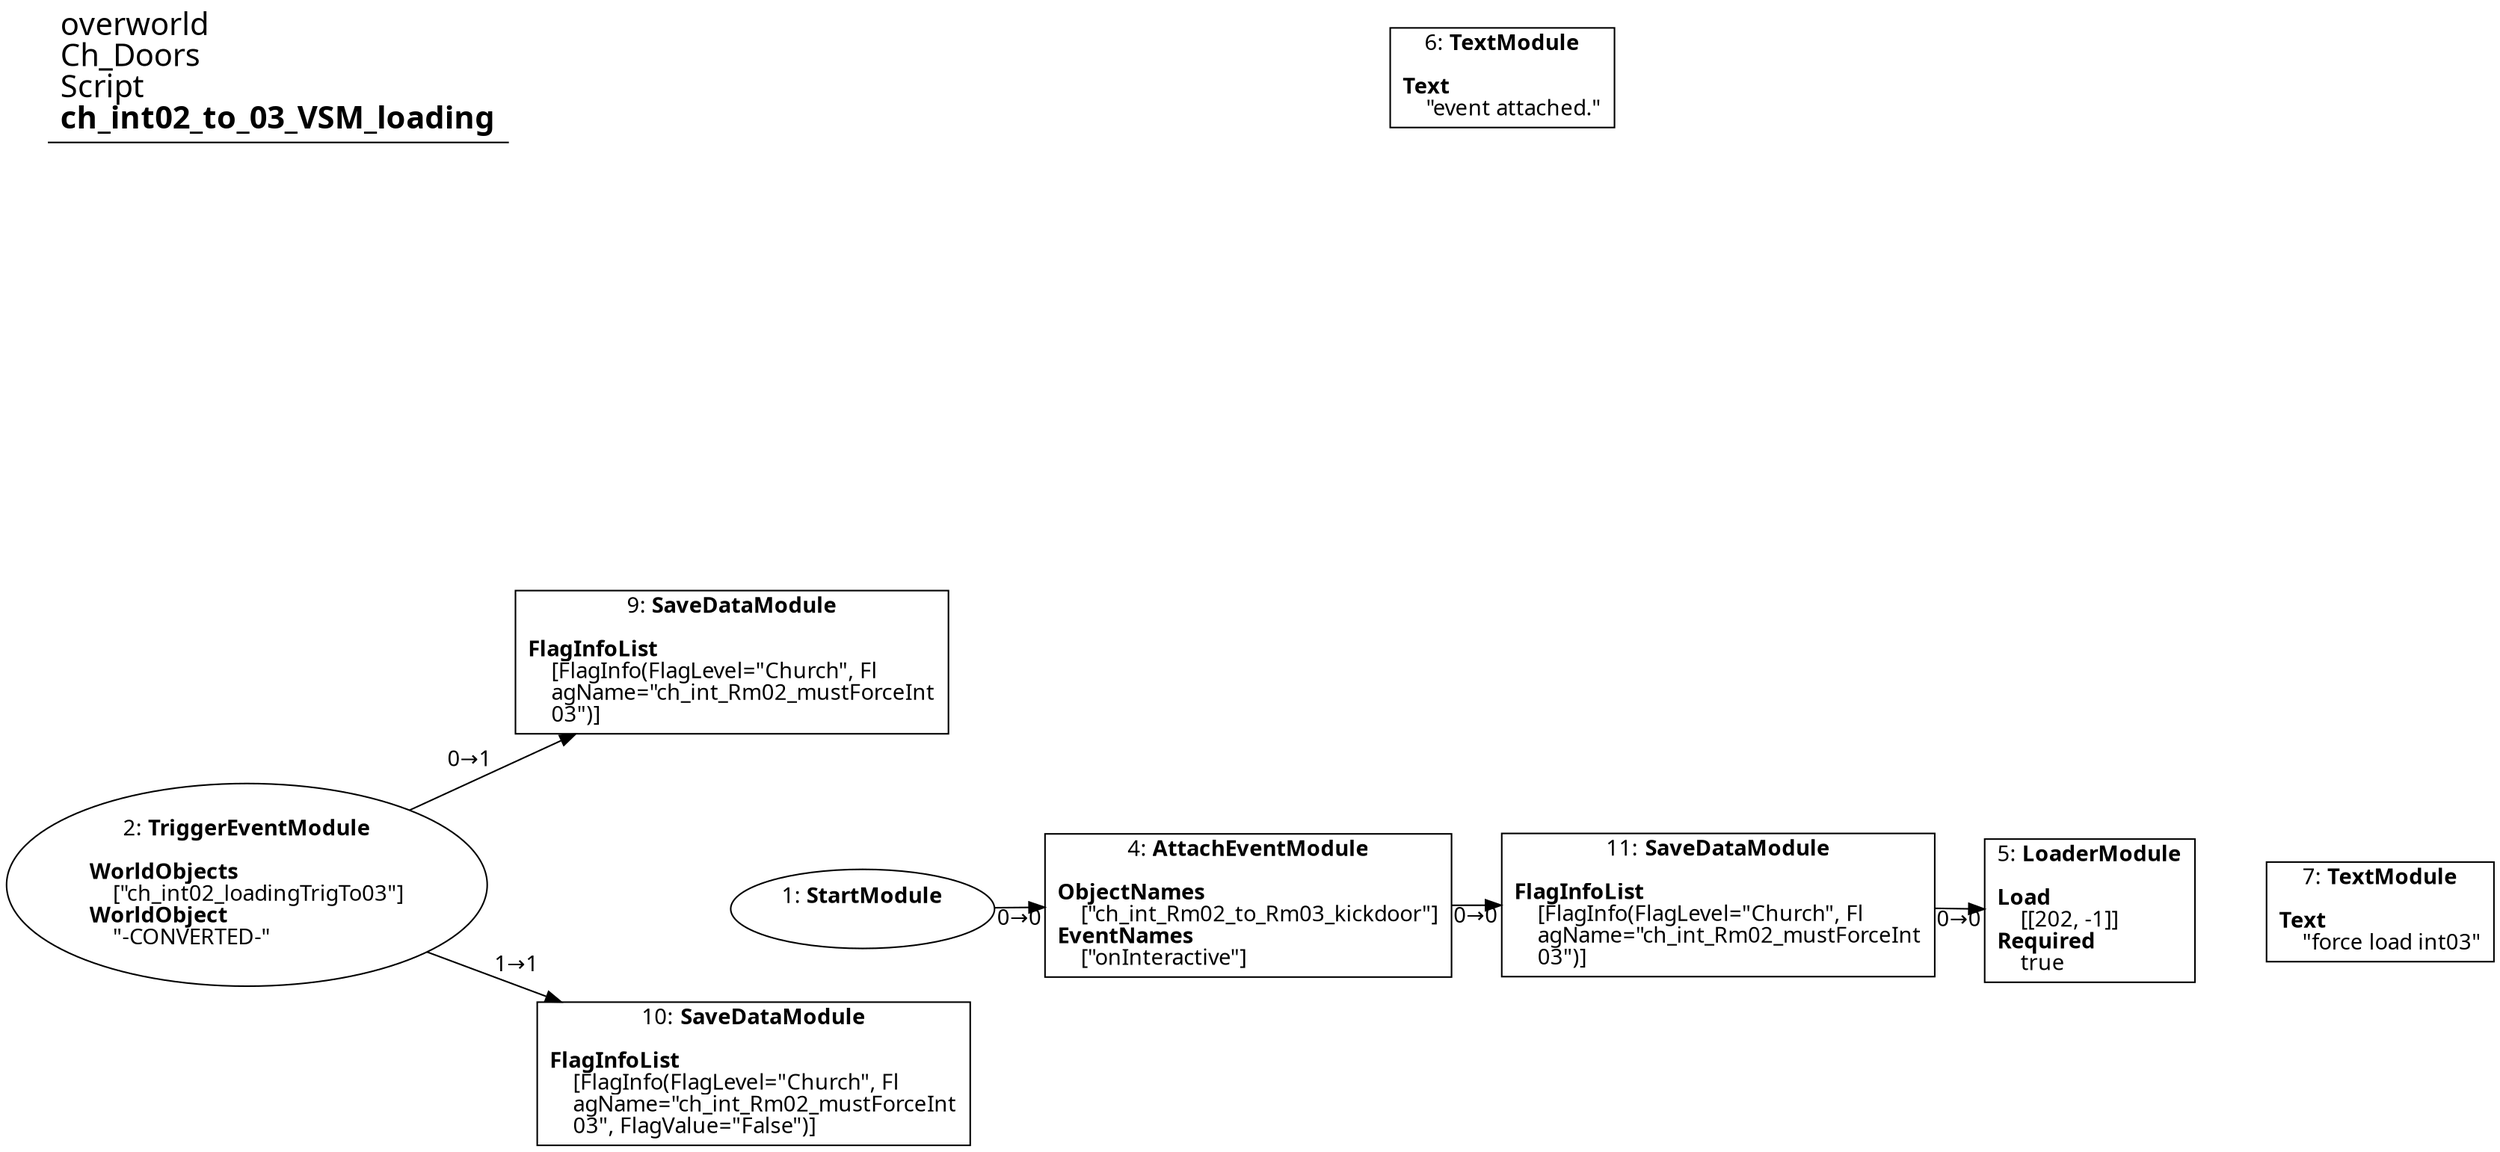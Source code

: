 digraph {
    layout = fdp;
    overlap = prism;
    sep = "+16";
    splines = spline;

    node [ shape = box ];

    graph [ fontname = "Segoe UI" ];
    node [ fontname = "Segoe UI" ];
    edge [ fontname = "Segoe UI" ];

    1 [ label = <1: <b>StartModule</b><br/><br/>> ];
    1 [ shape = oval ]
    1 [ pos = "0.34,-0.21400002!" ];
    1 -> 4 [ label = "0→0" ];

    2 [ label = <2: <b>TriggerEventModule</b><br/><br/><b>WorldObjects</b><br align="left"/>    [&quot;ch_int02_loadingTrigTo03&quot;]<br align="left"/><b>WorldObject</b><br align="left"/>    &quot;-CONVERTED-&quot;<br align="left"/>> ];
    2 [ shape = oval ]
    2 [ pos = "-0.026,-0.201!" ];
    2 -> 9 [ label = "0→1" ];
    2 -> 10 [ label = "1→1" ];

    4 [ label = <4: <b>AttachEventModule</b><br/><br/><b>ObjectNames</b><br align="left"/>    [&quot;ch_int_Rm02_to_Rm03_kickdoor&quot;]<br align="left"/><b>EventNames</b><br align="left"/>    [&quot;onInteractive&quot;]<br align="left"/>> ];
    4 [ pos = "0.50200003,-0.21400002!" ];
    4 -> 11 [ label = "0→0" ];

    5 [ label = <5: <b>LoaderModule</b><br/><br/><b>Load</b><br align="left"/>    [[202, -1]]<br align="left"/><b>Required</b><br align="left"/>    true<br align="left"/>> ];
    5 [ pos = "0.97,-0.21400002!" ];

    6 [ label = <6: <b>TextModule</b><br/><br/><b>Text</b><br align="left"/>    &quot;event attached.&quot;<br align="left"/>> ];
    6 [ pos = "0.652,0.277!" ];

    7 [ label = <7: <b>TextModule</b><br/><br/><b>Text</b><br align="left"/>    &quot;force load int03&quot;<br align="left"/>> ];
    7 [ pos = "1.1630001,-0.21400002!" ];

    9 [ label = <9: <b>SaveDataModule</b><br/><br/><b>FlagInfoList</b><br align="left"/>    [FlagInfo(FlagLevel=&quot;Church&quot;, Fl<br align="left"/>    agName=&quot;ch_int_Rm02_mustForceInt<br align="left"/>    03&quot;)]<br align="left"/>> ];
    9 [ pos = "0.24900001,-0.072000004!" ];

    10 [ label = <10: <b>SaveDataModule</b><br/><br/><b>FlagInfoList</b><br align="left"/>    [FlagInfo(FlagLevel=&quot;Church&quot;, Fl<br align="left"/>    agName=&quot;ch_int_Rm02_mustForceInt<br align="left"/>    03&quot;, FlagValue=&quot;False&quot;)]<br align="left"/>> ];
    10 [ pos = "0.254,-0.30400002!" ];

    11 [ label = <11: <b>SaveDataModule</b><br/><br/><b>FlagInfoList</b><br align="left"/>    [FlagInfo(FlagLevel=&quot;Church&quot;, Fl<br align="left"/>    agName=&quot;ch_int_Rm02_mustForceInt<br align="left"/>    03&quot;)]<br align="left"/>> ];
    11 [ pos = "0.74700004,-0.21400002!" ];
    11 -> 5 [ label = "0→0" ];

    title [ pos = "-0.027,0.27800003!" ];
    title [ shape = underline ];
    title [ label = <<font point-size="20">overworld<br align="left"/>Ch_Doors<br align="left"/>Script<br align="left"/><b>ch_int02_to_03_VSM_loading</b><br align="left"/></font>> ];
}
